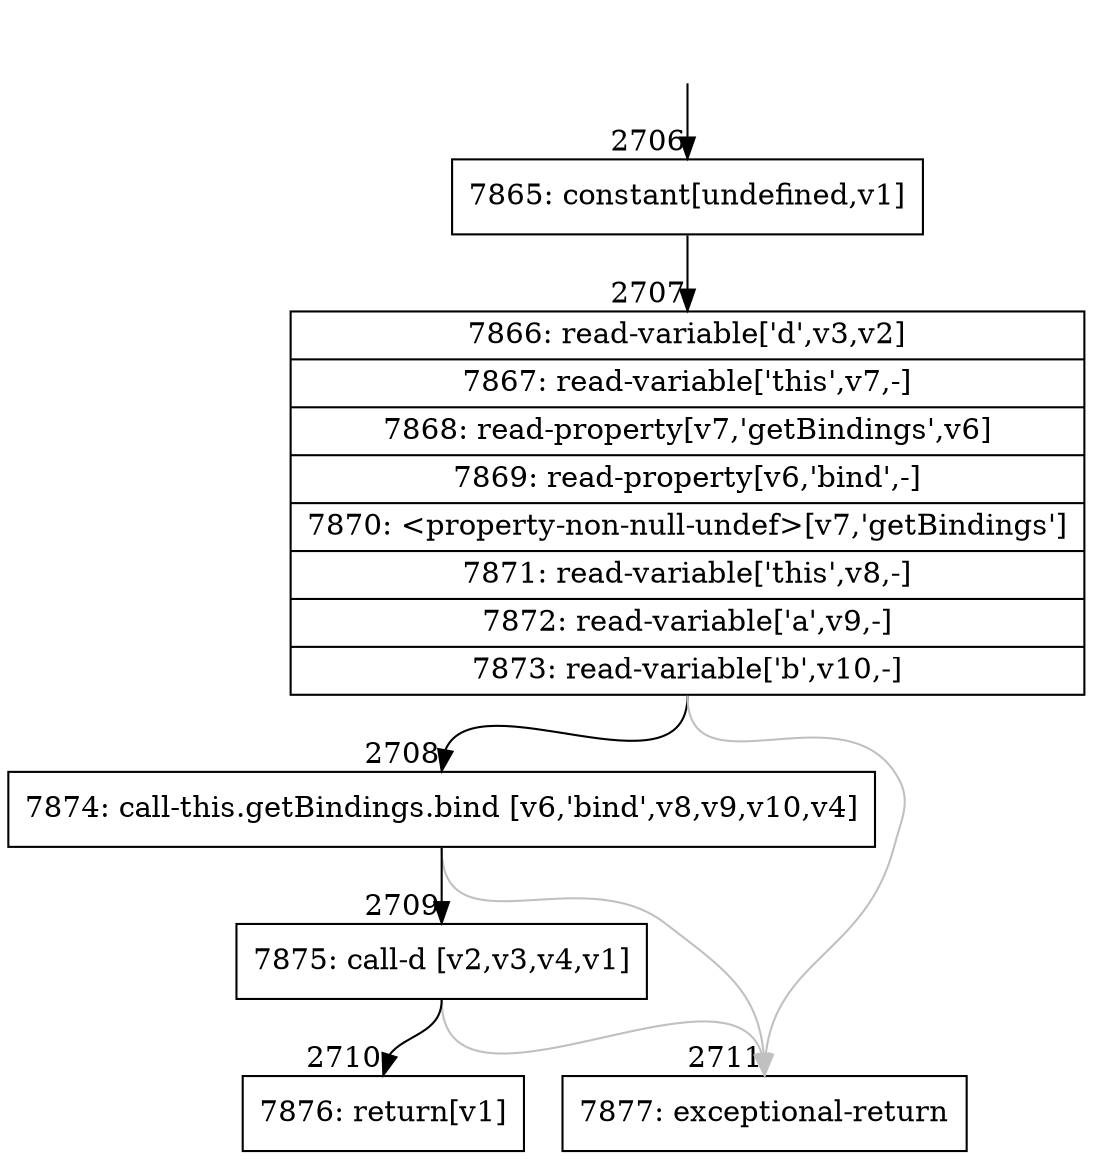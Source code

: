 digraph {
rankdir="TD"
BB_entry221[shape=none,label=""];
BB_entry221 -> BB2706 [tailport=s, headport=n, headlabel="    2706"]
BB2706 [shape=record label="{7865: constant[undefined,v1]}" ] 
BB2706 -> BB2707 [tailport=s, headport=n, headlabel="      2707"]
BB2707 [shape=record label="{7866: read-variable['d',v3,v2]|7867: read-variable['this',v7,-]|7868: read-property[v7,'getBindings',v6]|7869: read-property[v6,'bind',-]|7870: \<property-non-null-undef\>[v7,'getBindings']|7871: read-variable['this',v8,-]|7872: read-variable['a',v9,-]|7873: read-variable['b',v10,-]}" ] 
BB2707 -> BB2708 [tailport=s, headport=n, headlabel="      2708"]
BB2707 -> BB2711 [tailport=s, headport=n, color=gray, headlabel="      2711"]
BB2708 [shape=record label="{7874: call-this.getBindings.bind [v6,'bind',v8,v9,v10,v4]}" ] 
BB2708 -> BB2709 [tailport=s, headport=n, headlabel="      2709"]
BB2708 -> BB2711 [tailport=s, headport=n, color=gray]
BB2709 [shape=record label="{7875: call-d [v2,v3,v4,v1]}" ] 
BB2709 -> BB2710 [tailport=s, headport=n, headlabel="      2710"]
BB2709 -> BB2711 [tailport=s, headport=n, color=gray]
BB2710 [shape=record label="{7876: return[v1]}" ] 
BB2711 [shape=record label="{7877: exceptional-return}" ] 
}
